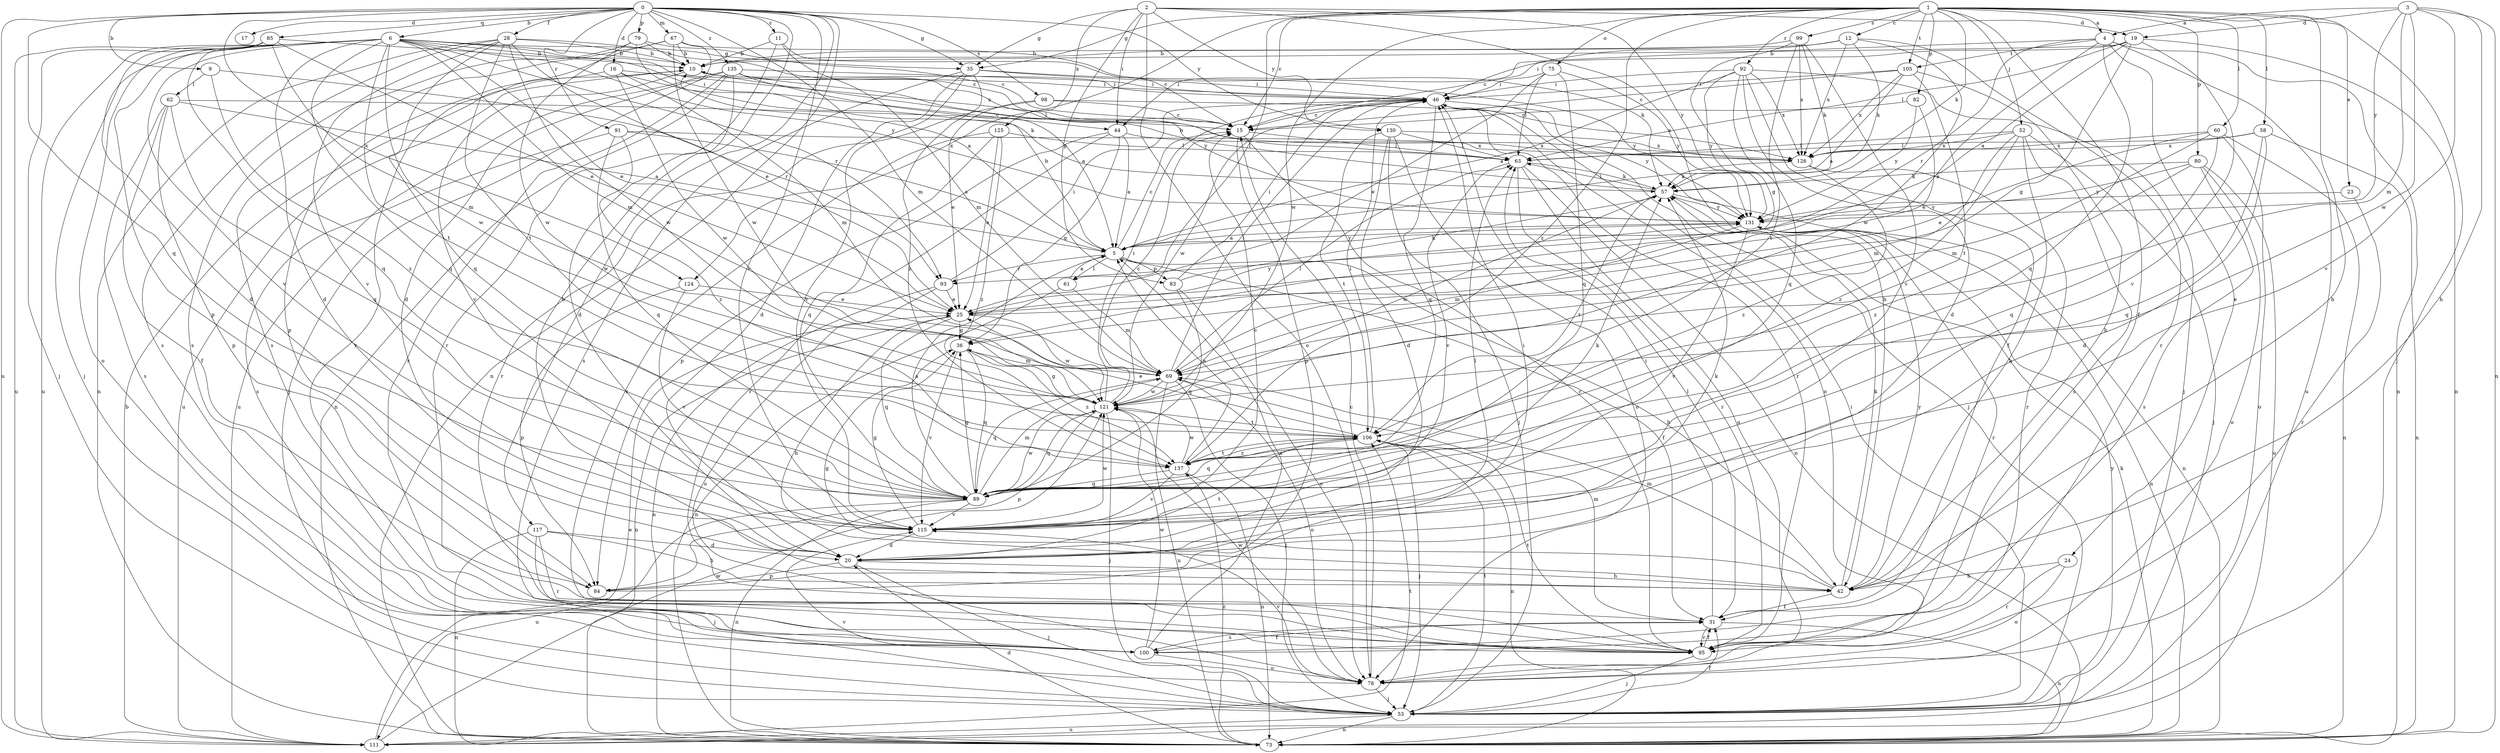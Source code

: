 strict digraph  {
0;
1;
2;
3;
4;
5;
6;
9;
10;
11;
12;
15;
16;
17;
19;
20;
23;
24;
25;
28;
31;
35;
36;
42;
44;
46;
52;
53;
57;
58;
60;
61;
62;
63;
67;
69;
73;
75;
78;
79;
80;
82;
83;
84;
85;
89;
91;
92;
93;
95;
98;
99;
100;
105;
106;
111;
115;
117;
121;
124;
125;
126;
130;
131;
135;
137;
0 -> 6  [label=b];
0 -> 9  [label=b];
0 -> 11  [label=c];
0 -> 16  [label=d];
0 -> 17  [label=d];
0 -> 28  [label=f];
0 -> 35  [label=g];
0 -> 42  [label=h];
0 -> 67  [label=m];
0 -> 69  [label=m];
0 -> 73  [label=n];
0 -> 79  [label=p];
0 -> 85  [label=q];
0 -> 89  [label=q];
0 -> 91  [label=r];
0 -> 98  [label=s];
0 -> 111  [label=u];
0 -> 115  [label=v];
0 -> 117  [label=w];
0 -> 124  [label=x];
0 -> 130  [label=y];
0 -> 135  [label=z];
1 -> 4  [label=a];
1 -> 12  [label=c];
1 -> 15  [label=c];
1 -> 23  [label=e];
1 -> 31  [label=f];
1 -> 35  [label=g];
1 -> 42  [label=h];
1 -> 52  [label=j];
1 -> 53  [label=j];
1 -> 57  [label=k];
1 -> 58  [label=l];
1 -> 60  [label=l];
1 -> 61  [label=l];
1 -> 75  [label=o];
1 -> 80  [label=p];
1 -> 82  [label=p];
1 -> 92  [label=r];
1 -> 99  [label=s];
1 -> 105  [label=t];
1 -> 121  [label=w];
1 -> 124  [label=x];
1 -> 137  [label=z];
2 -> 19  [label=d];
2 -> 35  [label=g];
2 -> 42  [label=h];
2 -> 44  [label=i];
2 -> 78  [label=o];
2 -> 83  [label=p];
2 -> 125  [label=x];
2 -> 130  [label=y];
2 -> 131  [label=y];
3 -> 4  [label=a];
3 -> 19  [label=d];
3 -> 42  [label=h];
3 -> 69  [label=m];
3 -> 73  [label=n];
3 -> 115  [label=v];
3 -> 121  [label=w];
3 -> 131  [label=y];
4 -> 24  [label=e];
4 -> 25  [label=e];
4 -> 44  [label=i];
4 -> 73  [label=n];
4 -> 89  [label=q];
4 -> 93  [label=r];
4 -> 105  [label=t];
4 -> 111  [label=u];
5 -> 10  [label=b];
5 -> 15  [label=c];
5 -> 31  [label=f];
5 -> 42  [label=h];
5 -> 61  [label=l];
5 -> 83  [label=p];
5 -> 93  [label=r];
5 -> 131  [label=y];
6 -> 10  [label=b];
6 -> 20  [label=d];
6 -> 25  [label=e];
6 -> 35  [label=g];
6 -> 44  [label=i];
6 -> 53  [label=j];
6 -> 69  [label=m];
6 -> 78  [label=o];
6 -> 84  [label=p];
6 -> 89  [label=q];
6 -> 93  [label=r];
6 -> 106  [label=t];
6 -> 111  [label=u];
6 -> 115  [label=v];
6 -> 121  [label=w];
6 -> 126  [label=x];
6 -> 131  [label=y];
9 -> 62  [label=l];
9 -> 93  [label=r];
9 -> 137  [label=z];
10 -> 46  [label=i];
10 -> 111  [label=u];
10 -> 115  [label=v];
11 -> 10  [label=b];
11 -> 15  [label=c];
11 -> 69  [label=m];
11 -> 95  [label=r];
12 -> 10  [label=b];
12 -> 46  [label=i];
12 -> 57  [label=k];
12 -> 95  [label=r];
12 -> 121  [label=w];
12 -> 126  [label=x];
15 -> 63  [label=l];
15 -> 84  [label=p];
15 -> 95  [label=r];
16 -> 46  [label=i];
16 -> 57  [label=k];
16 -> 69  [label=m];
16 -> 84  [label=p];
16 -> 121  [label=w];
19 -> 5  [label=a];
19 -> 10  [label=b];
19 -> 15  [label=c];
19 -> 36  [label=g];
19 -> 63  [label=l];
19 -> 73  [label=n];
19 -> 115  [label=v];
20 -> 42  [label=h];
20 -> 53  [label=j];
20 -> 57  [label=k];
20 -> 63  [label=l];
20 -> 84  [label=p];
20 -> 106  [label=t];
23 -> 95  [label=r];
23 -> 131  [label=y];
24 -> 42  [label=h];
24 -> 78  [label=o];
24 -> 95  [label=r];
25 -> 36  [label=g];
25 -> 42  [label=h];
25 -> 73  [label=n];
25 -> 89  [label=q];
25 -> 121  [label=w];
25 -> 131  [label=y];
28 -> 10  [label=b];
28 -> 15  [label=c];
28 -> 25  [label=e];
28 -> 73  [label=n];
28 -> 89  [label=q];
28 -> 100  [label=s];
28 -> 106  [label=t];
28 -> 115  [label=v];
28 -> 121  [label=w];
31 -> 46  [label=i];
31 -> 63  [label=l];
31 -> 69  [label=m];
31 -> 73  [label=n];
31 -> 95  [label=r];
31 -> 100  [label=s];
35 -> 20  [label=d];
35 -> 46  [label=i];
35 -> 100  [label=s];
35 -> 115  [label=v];
35 -> 131  [label=y];
35 -> 137  [label=z];
36 -> 69  [label=m];
36 -> 89  [label=q];
36 -> 115  [label=v];
36 -> 137  [label=z];
42 -> 31  [label=f];
42 -> 36  [label=g];
42 -> 57  [label=k];
42 -> 69  [label=m];
42 -> 131  [label=y];
44 -> 5  [label=a];
44 -> 36  [label=g];
44 -> 84  [label=p];
44 -> 95  [label=r];
44 -> 126  [label=x];
46 -> 15  [label=c];
46 -> 53  [label=j];
46 -> 78  [label=o];
46 -> 89  [label=q];
46 -> 95  [label=r];
46 -> 121  [label=w];
46 -> 131  [label=y];
52 -> 42  [label=h];
52 -> 53  [label=j];
52 -> 63  [label=l];
52 -> 69  [label=m];
52 -> 100  [label=s];
52 -> 126  [label=x];
52 -> 137  [label=z];
53 -> 31  [label=f];
53 -> 46  [label=i];
53 -> 73  [label=n];
53 -> 106  [label=t];
53 -> 111  [label=u];
53 -> 115  [label=v];
53 -> 131  [label=y];
57 -> 10  [label=b];
57 -> 63  [label=l];
57 -> 73  [label=n];
57 -> 106  [label=t];
57 -> 121  [label=w];
57 -> 131  [label=y];
58 -> 20  [label=d];
58 -> 63  [label=l];
58 -> 73  [label=n];
58 -> 89  [label=q];
58 -> 126  [label=x];
60 -> 25  [label=e];
60 -> 69  [label=m];
60 -> 73  [label=n];
60 -> 78  [label=o];
60 -> 89  [label=q];
60 -> 126  [label=x];
61 -> 5  [label=a];
61 -> 69  [label=m];
61 -> 73  [label=n];
62 -> 5  [label=a];
62 -> 15  [label=c];
62 -> 31  [label=f];
62 -> 84  [label=p];
62 -> 89  [label=q];
62 -> 100  [label=s];
63 -> 57  [label=k];
63 -> 73  [label=n];
63 -> 78  [label=o];
63 -> 95  [label=r];
63 -> 115  [label=v];
67 -> 10  [label=b];
67 -> 20  [label=d];
67 -> 57  [label=k];
67 -> 95  [label=r];
67 -> 100  [label=s];
67 -> 121  [label=w];
69 -> 46  [label=i];
69 -> 53  [label=j];
69 -> 63  [label=l];
69 -> 73  [label=n];
69 -> 78  [label=o];
69 -> 89  [label=q];
69 -> 121  [label=w];
73 -> 20  [label=d];
73 -> 57  [label=k];
73 -> 137  [label=z];
75 -> 25  [label=e];
75 -> 46  [label=i];
75 -> 63  [label=l];
75 -> 89  [label=q];
75 -> 131  [label=y];
78 -> 15  [label=c];
78 -> 53  [label=j];
78 -> 115  [label=v];
78 -> 121  [label=w];
79 -> 5  [label=a];
79 -> 10  [label=b];
79 -> 15  [label=c];
79 -> 100  [label=s];
79 -> 121  [label=w];
80 -> 57  [label=k];
80 -> 78  [label=o];
80 -> 100  [label=s];
80 -> 111  [label=u];
80 -> 131  [label=y];
80 -> 137  [label=z];
82 -> 15  [label=c];
82 -> 25  [label=e];
82 -> 131  [label=y];
83 -> 46  [label=i];
83 -> 57  [label=k];
83 -> 78  [label=o];
83 -> 89  [label=q];
84 -> 46  [label=i];
85 -> 10  [label=b];
85 -> 20  [label=d];
85 -> 25  [label=e];
85 -> 53  [label=j];
85 -> 69  [label=m];
85 -> 89  [label=q];
85 -> 111  [label=u];
89 -> 5  [label=a];
89 -> 36  [label=g];
89 -> 57  [label=k];
89 -> 69  [label=m];
89 -> 73  [label=n];
89 -> 111  [label=u];
89 -> 115  [label=v];
89 -> 121  [label=w];
91 -> 5  [label=a];
91 -> 89  [label=q];
91 -> 100  [label=s];
91 -> 126  [label=x];
91 -> 137  [label=z];
92 -> 5  [label=a];
92 -> 20  [label=d];
92 -> 31  [label=f];
92 -> 46  [label=i];
92 -> 53  [label=j];
92 -> 89  [label=q];
92 -> 126  [label=x];
92 -> 131  [label=y];
93 -> 25  [label=e];
93 -> 46  [label=i];
93 -> 73  [label=n];
93 -> 78  [label=o];
95 -> 31  [label=f];
95 -> 53  [label=j];
95 -> 106  [label=t];
98 -> 15  [label=c];
98 -> 25  [label=e];
98 -> 95  [label=r];
98 -> 126  [label=x];
99 -> 10  [label=b];
99 -> 36  [label=g];
99 -> 57  [label=k];
99 -> 106  [label=t];
99 -> 115  [label=v];
99 -> 126  [label=x];
100 -> 5  [label=a];
100 -> 31  [label=f];
100 -> 78  [label=o];
100 -> 121  [label=w];
105 -> 5  [label=a];
105 -> 15  [label=c];
105 -> 42  [label=h];
105 -> 46  [label=i];
105 -> 106  [label=t];
105 -> 126  [label=x];
106 -> 25  [label=e];
106 -> 46  [label=i];
106 -> 53  [label=j];
106 -> 73  [label=n];
106 -> 89  [label=q];
106 -> 137  [label=z];
111 -> 10  [label=b];
111 -> 25  [label=e];
111 -> 106  [label=t];
111 -> 121  [label=w];
115 -> 15  [label=c];
115 -> 20  [label=d];
115 -> 36  [label=g];
115 -> 121  [label=w];
117 -> 20  [label=d];
117 -> 42  [label=h];
117 -> 53  [label=j];
117 -> 73  [label=n];
117 -> 95  [label=r];
121 -> 15  [label=c];
121 -> 36  [label=g];
121 -> 46  [label=i];
121 -> 53  [label=j];
121 -> 84  [label=p];
121 -> 89  [label=q];
121 -> 106  [label=t];
124 -> 25  [label=e];
124 -> 84  [label=p];
124 -> 115  [label=v];
125 -> 25  [label=e];
125 -> 63  [label=l];
125 -> 89  [label=q];
125 -> 95  [label=r];
125 -> 137  [label=z];
126 -> 57  [label=k];
126 -> 95  [label=r];
126 -> 137  [label=z];
130 -> 20  [label=d];
130 -> 53  [label=j];
130 -> 63  [label=l];
130 -> 78  [label=o];
130 -> 106  [label=t];
130 -> 126  [label=x];
131 -> 5  [label=a];
131 -> 69  [label=m];
131 -> 73  [label=n];
131 -> 95  [label=r];
131 -> 115  [label=v];
135 -> 5  [label=a];
135 -> 20  [label=d];
135 -> 46  [label=i];
135 -> 53  [label=j];
135 -> 63  [label=l];
135 -> 73  [label=n];
135 -> 95  [label=r];
135 -> 111  [label=u];
135 -> 131  [label=y];
137 -> 5  [label=a];
137 -> 73  [label=n];
137 -> 89  [label=q];
137 -> 106  [label=t];
137 -> 115  [label=v];
137 -> 121  [label=w];
}
